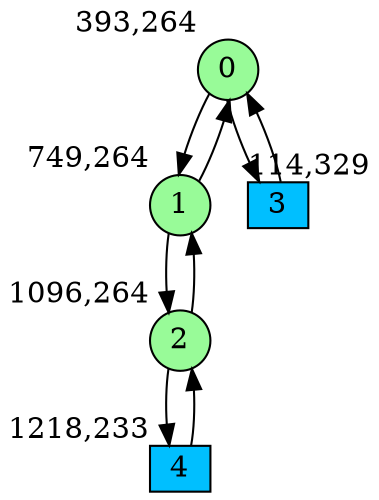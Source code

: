 digraph G {
graph [bgcolor=white]
node [shape=circle, style = filled, fillcolor=white,fixedsize=true, width=0.4, height=0.3 ]
0[xlabel="393,264", pos = "4.35938,1.01563!", fillcolor=palegreen ];
1[xlabel="749,264", pos = "9.92188,1.01563!", fillcolor=palegreen ];
2[xlabel="1096,264", pos = "15.3438,1.01563!", fillcolor=palegreen ];
3[xlabel="114,329", pos = "0,0!", fillcolor=deepskyblue, shape=box ];
4[xlabel="1218,233", pos = "17.25,1.5!", fillcolor=deepskyblue, shape=box ];
0->1 ;
0->3 ;
1->0 ;
1->2 ;
2->1 ;
2->4 ;
3->0 ;
4->2 ;
}
